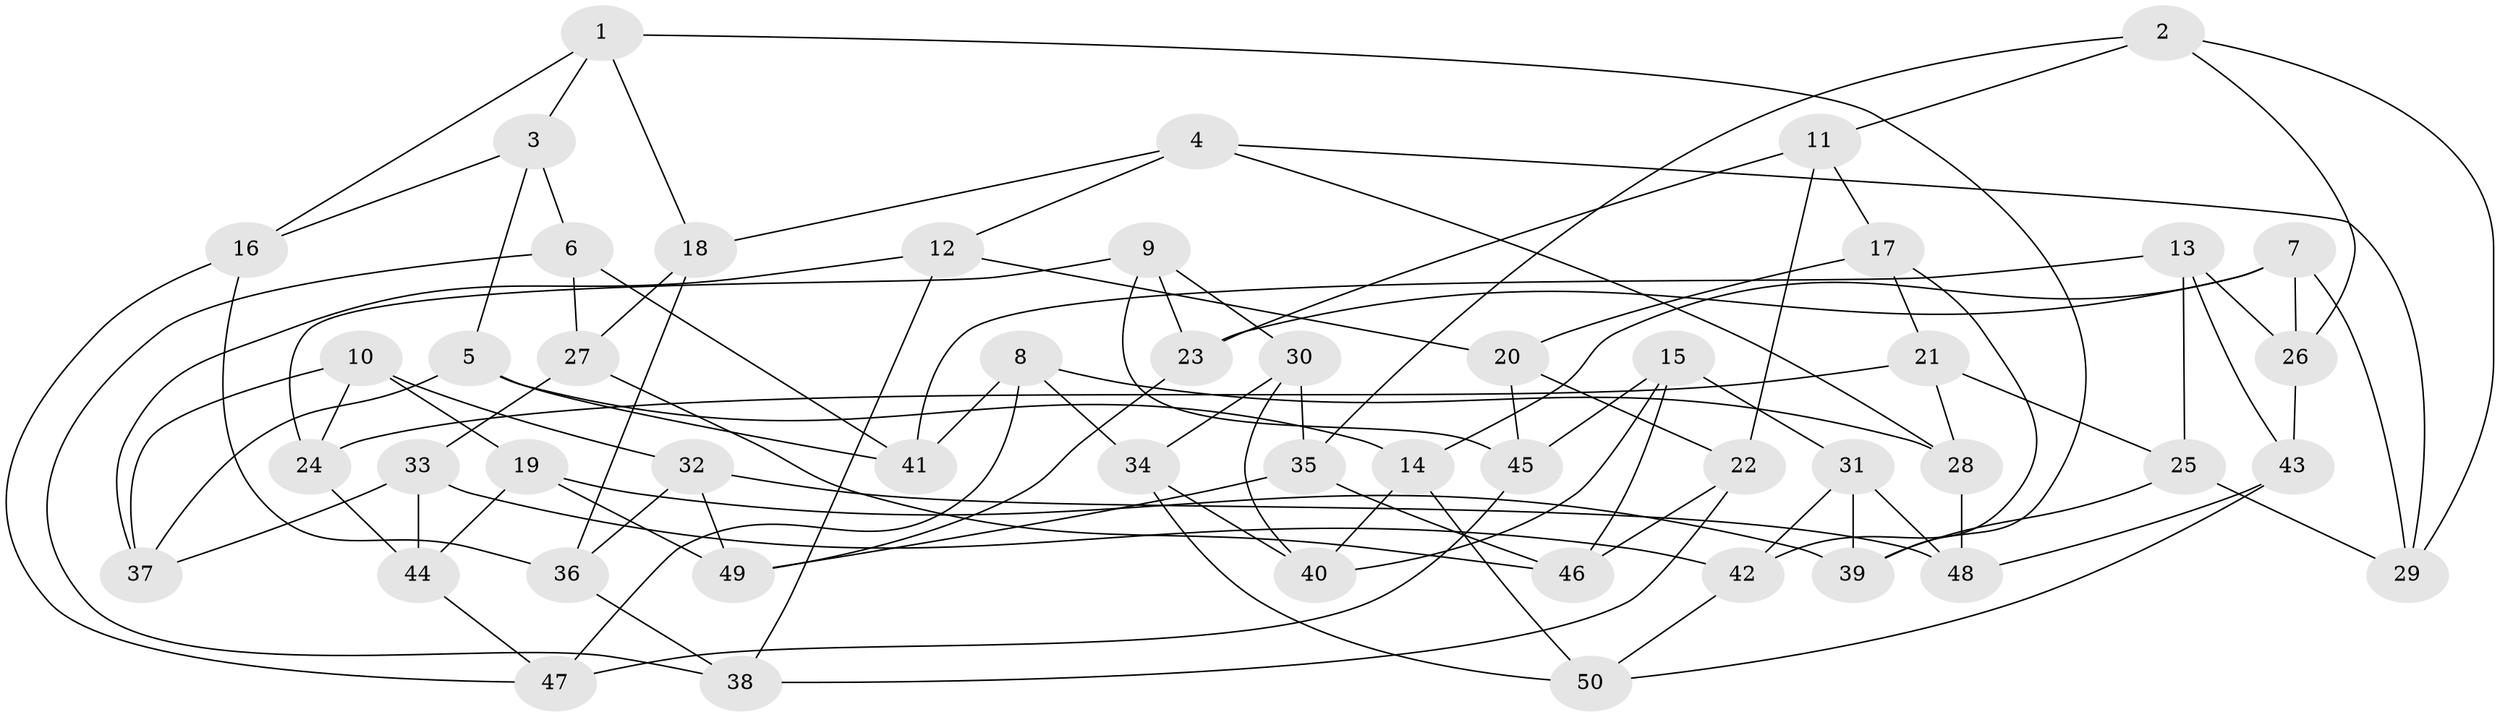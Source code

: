 // coarse degree distribution, {5: 0.16666666666666666, 4: 0.3, 6: 0.5, 3: 0.03333333333333333}
// Generated by graph-tools (version 1.1) at 2025/24/03/03/25 07:24:25]
// undirected, 50 vertices, 100 edges
graph export_dot {
graph [start="1"]
  node [color=gray90,style=filled];
  1;
  2;
  3;
  4;
  5;
  6;
  7;
  8;
  9;
  10;
  11;
  12;
  13;
  14;
  15;
  16;
  17;
  18;
  19;
  20;
  21;
  22;
  23;
  24;
  25;
  26;
  27;
  28;
  29;
  30;
  31;
  32;
  33;
  34;
  35;
  36;
  37;
  38;
  39;
  40;
  41;
  42;
  43;
  44;
  45;
  46;
  47;
  48;
  49;
  50;
  1 -- 16;
  1 -- 18;
  1 -- 3;
  1 -- 39;
  2 -- 11;
  2 -- 29;
  2 -- 35;
  2 -- 26;
  3 -- 6;
  3 -- 16;
  3 -- 5;
  4 -- 18;
  4 -- 12;
  4 -- 28;
  4 -- 29;
  5 -- 41;
  5 -- 14;
  5 -- 37;
  6 -- 38;
  6 -- 27;
  6 -- 41;
  7 -- 29;
  7 -- 23;
  7 -- 26;
  7 -- 14;
  8 -- 28;
  8 -- 34;
  8 -- 47;
  8 -- 41;
  9 -- 45;
  9 -- 24;
  9 -- 23;
  9 -- 30;
  10 -- 24;
  10 -- 19;
  10 -- 32;
  10 -- 37;
  11 -- 22;
  11 -- 17;
  11 -- 23;
  12 -- 38;
  12 -- 37;
  12 -- 20;
  13 -- 41;
  13 -- 26;
  13 -- 43;
  13 -- 25;
  14 -- 50;
  14 -- 40;
  15 -- 46;
  15 -- 45;
  15 -- 40;
  15 -- 31;
  16 -- 36;
  16 -- 47;
  17 -- 20;
  17 -- 21;
  17 -- 42;
  18 -- 27;
  18 -- 36;
  19 -- 39;
  19 -- 44;
  19 -- 49;
  20 -- 45;
  20 -- 22;
  21 -- 24;
  21 -- 25;
  21 -- 28;
  22 -- 38;
  22 -- 46;
  23 -- 49;
  24 -- 44;
  25 -- 29;
  25 -- 39;
  26 -- 43;
  27 -- 33;
  27 -- 46;
  28 -- 48;
  30 -- 40;
  30 -- 34;
  30 -- 35;
  31 -- 39;
  31 -- 48;
  31 -- 42;
  32 -- 36;
  32 -- 49;
  32 -- 48;
  33 -- 42;
  33 -- 37;
  33 -- 44;
  34 -- 50;
  34 -- 40;
  35 -- 49;
  35 -- 46;
  36 -- 38;
  42 -- 50;
  43 -- 48;
  43 -- 50;
  44 -- 47;
  45 -- 47;
}
